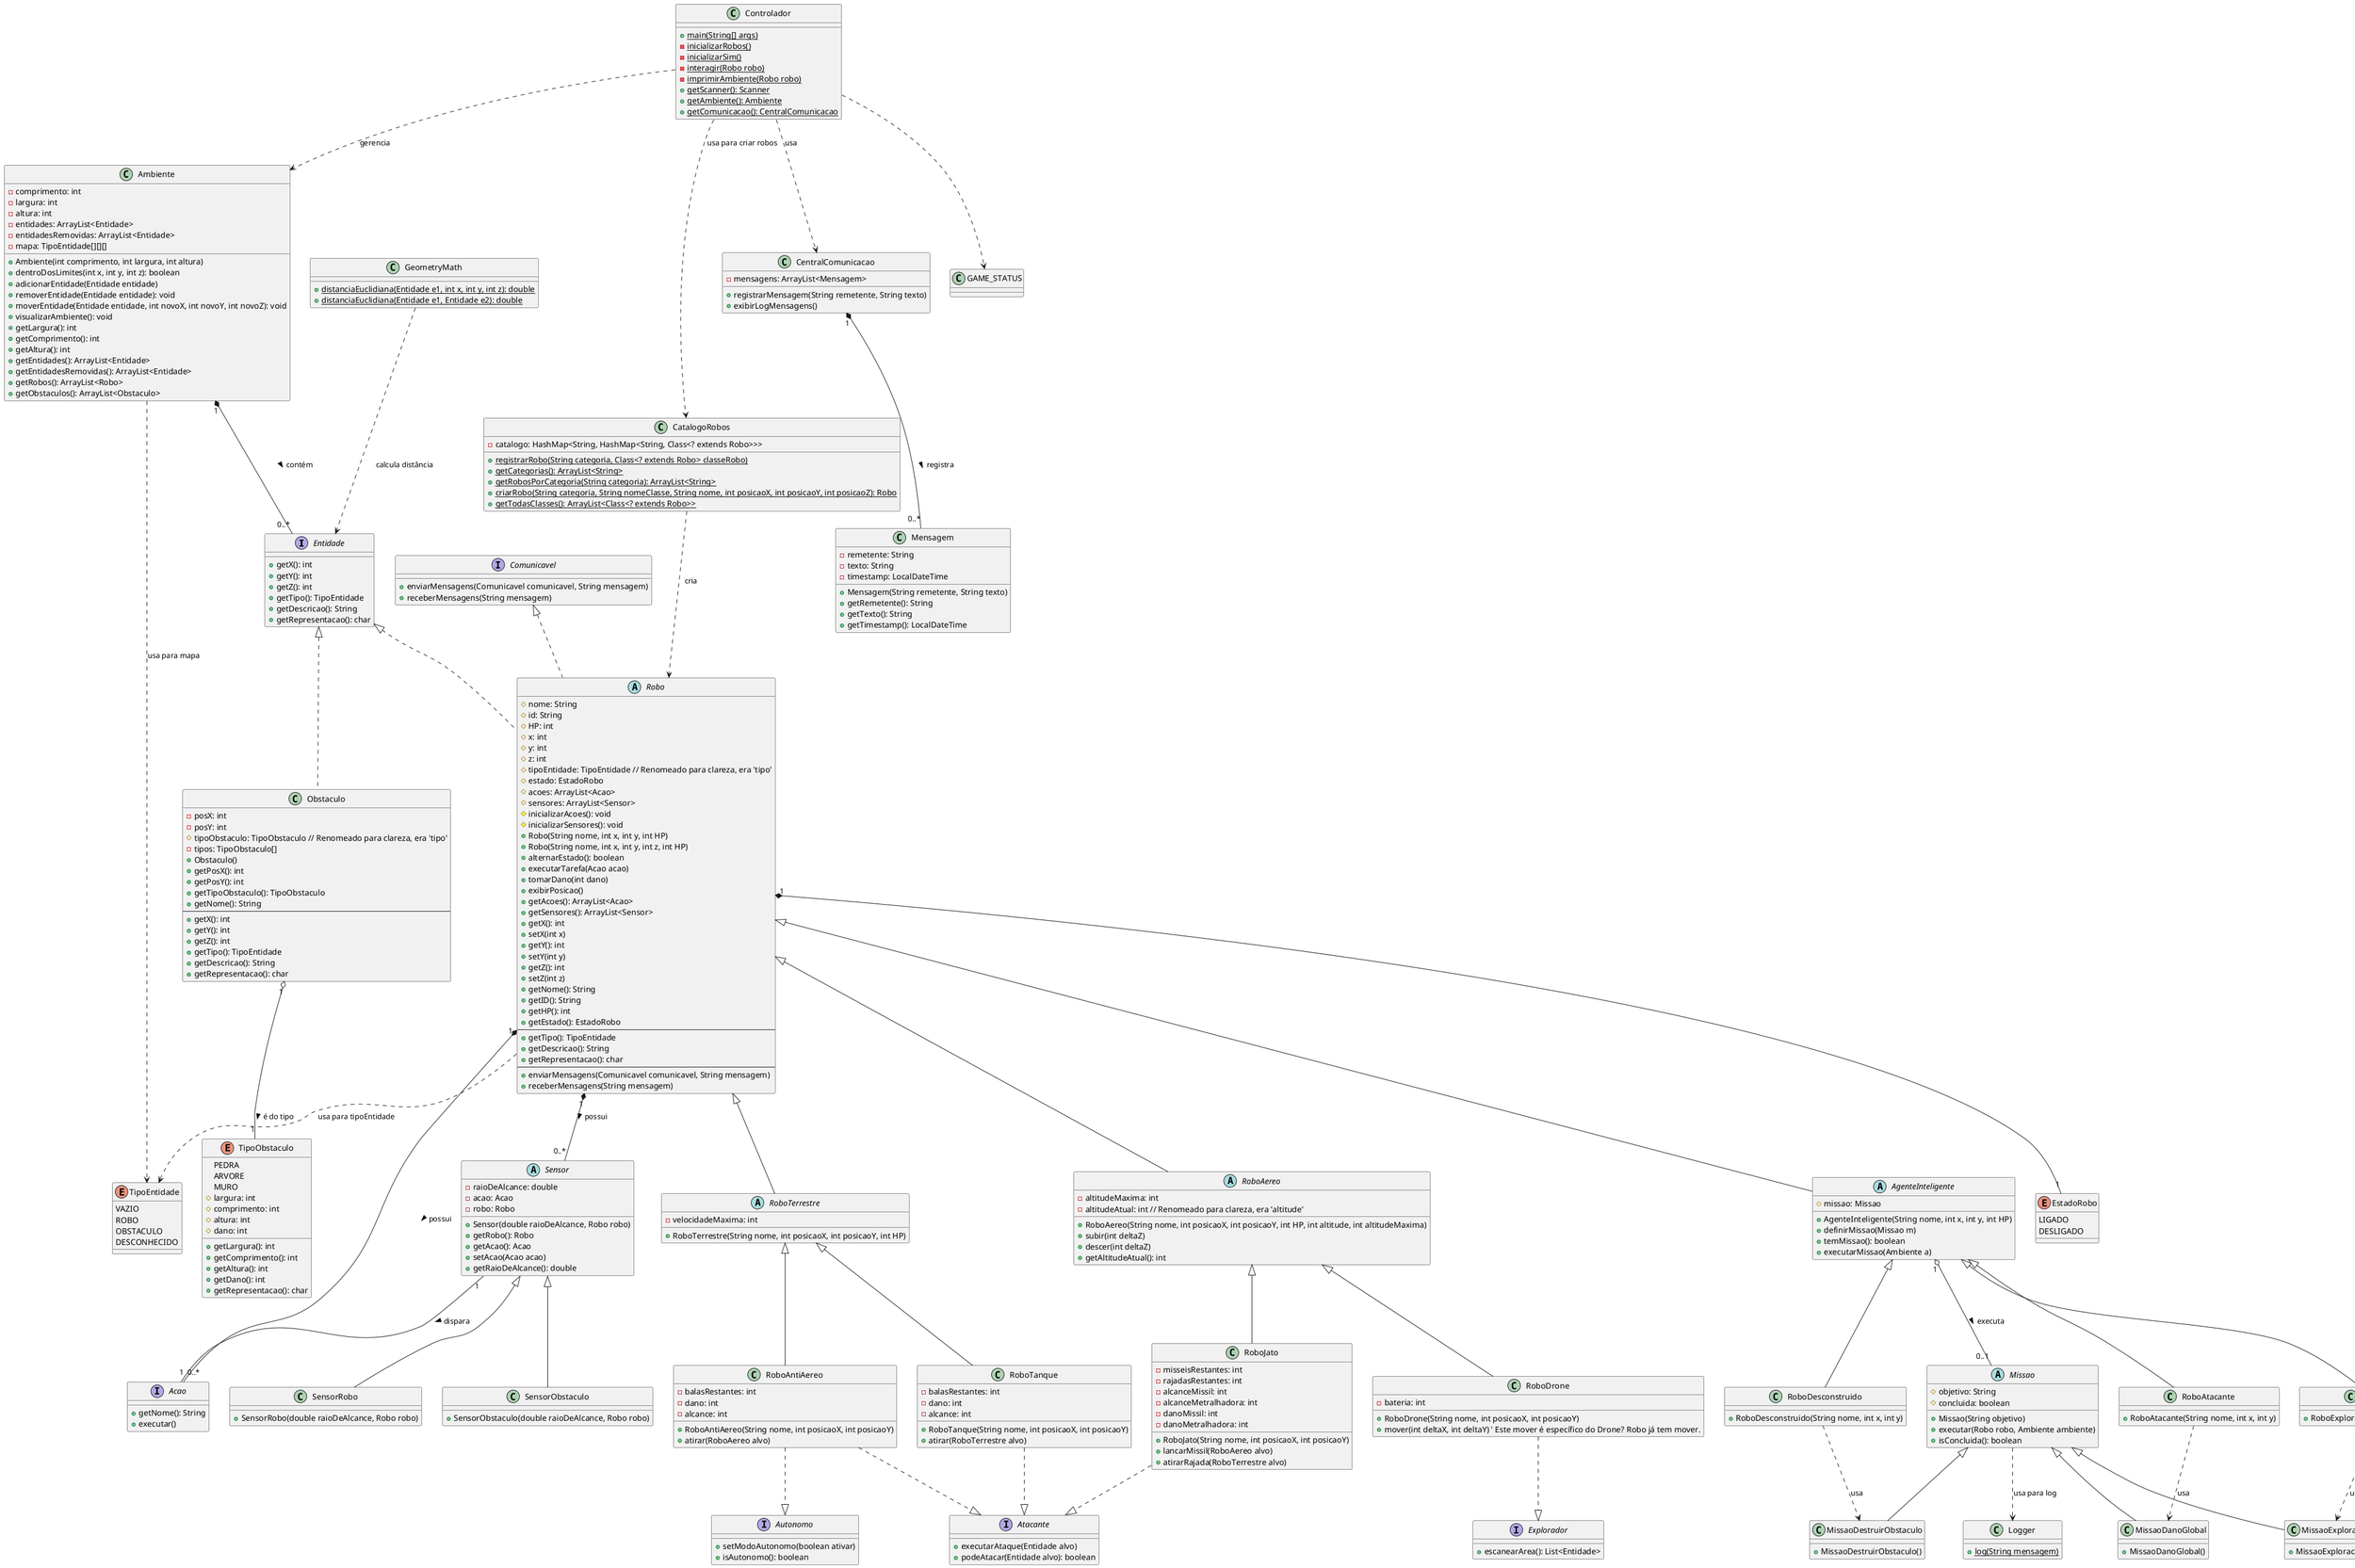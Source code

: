 @startuml diagram
' A linha de raciocínio utilizada para construir o diagrama foi guiada pelo uso de UML
' e pela indicação dos relacionamentos.;

' --- Entidades e Tipos ---
interface Entidade {
    +getX(): int
    +getY(): int
    +getZ(): int
    +getTipo(): TipoEntidade
    +getDescricao(): String
    +getRepresentacao(): char
}

enum TipoEntidade {
    VAZIO
    ROBO
    OBSTACULO
    DESCONHECIDO
}

enum EstadoRobo {
    LIGADO
    DESLIGADO
}

' --- Acao ---
interface Acao {
    +getNome(): String
    +executar()
}

' --- CatalogoRobos ---
class CatalogoRobos {
    -catalogo: HashMap<String, HashMap<String, Class<? extends Robo>>>
    {static} +registrarRobo(String categoria, Class<? extends Robo> classeRobo)
    {static} +getCategorias(): ArrayList<String>
    {static} +getRobosPorCategoria(String categoria): ArrayList<String>
    {static} +criarRobo(String categoria, String nomeClasse, String nome, int posicaoX, int posicaoY, int posicaoZ): Robo
    {static} +getTodasClasses(): ArrayList<Class<? extends Robo>>
}

' --- GeometryMath ---
class GeometryMath {
    {static} +distanciaEuclidiana(Entidade e1, int x, int y, int z): double
    {static} +distanciaEuclidiana(Entidade e1, Entidade e2): double
}

' --- Ambiente ---
class Ambiente {
    -comprimento: int
    -largura: int
    -altura: int
    -entidades: ArrayList<Entidade>
    -entidadesRemovidas: ArrayList<Entidade>
    -mapa: TipoEntidade[][][]
    +Ambiente(int comprimento, int largura, int altura)
    +dentroDosLimites(int x, int y, int z): boolean
    +adicionarEntidade(Entidade entidade)
    +removerEntidade(Entidade entidade): void
    +moverEntidade(Entidade entidade, int novoX, int novoY, int novoZ): void
    +visualizarAmbiente(): void
    +getLargura(): int
    +getComprimento(): int
    +getAltura(): int
    +getEntidades(): ArrayList<Entidade>
    +getEntidadesRemovidas(): ArrayList<Entidade>
    +getRobos(): ArrayList<Robo>
    +getObstaculos(): ArrayList<Obstaculo>
}

' --- Obstaculo e TipoObstaculo ---
class Obstaculo implements Entidade {
    -posX: int
    -posY: int
    #tipoObstaculo: TipoObstaculo // Renomeado para clareza, era 'tipo'
    -tipos: TipoObstaculo[]
    +Obstaculo()
    +getPosX(): int
    +getPosY(): int
    +getTipoObstaculo(): TipoObstaculo
    +getNome(): String
    --
    +getX(): int
    +getY(): int
    +getZ(): int
    +getTipo(): TipoEntidade
    +getDescricao(): String
    +getRepresentacao(): char
}

enum TipoObstaculo {
    PEDRA
    ARVORE
    MURO
    #largura: int
    #comprimento: int
    #altura: int
    #dano: int
    +getLargura(): int
    +getComprimento(): int
    +getAltura(): int
    +getDano(): int
    +getRepresentacao(): char
}

' --- Robo e suas subclasses ---
abstract class Robo implements Entidade, Comunicavel {
    #nome: String
    #id: String
    #HP: int
    #x: int
    #y: int
    #z: int
    #tipoEntidade: TipoEntidade // Renomeado para clareza, era 'tipo'
    #estado: EstadoRobo
    #acoes: ArrayList<Acao>
    #sensores: ArrayList<Sensor>
    #inicializarAcoes(): void
    #inicializarSensores(): void
    +Robo(String nome, int x, int y, int HP)
    +Robo(String nome, int x, int y, int z, int HP)
    +alternarEstado(): boolean
    +executarTarefa(Acao acao)
    +tomarDano(int dano)
    +exibirPosicao()
    +getAcoes(): ArrayList<Acao>
    +getSensores(): ArrayList<Sensor>
    +getX(): int
    +setX(int x)
    +getY(): int
    +setY(int y)
    +getZ(): int
    +setZ(int z)
    +getNome(): String
    +getID(): String
    +getHP(): int
    +getEstado(): EstadoRobo
    --
    +getTipo(): TipoEntidade
    +getDescricao(): String
    +getRepresentacao(): char
    --
    +enviarMensagens(Comunicavel comunicavel, String mensagem)
    +receberMensagens(String mensagem)
}

interface Comunicavel {
    +enviarMensagens(Comunicavel comunicavel, String mensagem)
    +receberMensagens(String mensagem)
}

abstract class RoboTerrestre extends Robo {
    -velocidadeMaxima: int
    +RoboTerrestre(String nome, int posicaoX, int posicaoY, int HP)
}

class RoboTanque extends RoboTerrestre {
    -balasRestantes: int
    -dano: int
    -alcance: int
    +RoboTanque(String nome, int posicaoX, int posicaoY)
    +atirar(RoboTerrestre alvo)
}

class RoboAntiAereo extends RoboTerrestre {
    -balasRestantes: int
    -dano: int
    -alcance: int
    +RoboAntiAereo(String nome, int posicaoX, int posicaoY)
    +atirar(RoboAereo alvo)
}

abstract class RoboAereo extends Robo {
    -altitudeMaxima: int
    -altitudeAtual: int // Renomeado para clareza, era 'altitude'
    +RoboAereo(String nome, int posicaoX, int posicaoY, int HP, int altitude, int altitudeMaxima)
    +subir(int deltaZ)
    +descer(int deltaZ)
    +getAltitudeAtual(): int
}

class RoboJato extends RoboAereo {
    -misseisRestantes: int
    -rajadasRestantes: int
    -alcanceMissil: int
    -alcanceMetralhadora: int
    -danoMissil: int
    -danoMetralhadora: int
    +RoboJato(String nome, int posicaoX, int posicaoY)
    +lancarMissil(RoboAereo alvo)
    +atirarRajada(RoboTerrestre alvo)
}

class RoboDrone extends RoboAereo {
    -bateria: int
    +RoboDrone(String nome, int posicaoX, int posicaoY)
    +mover(int deltaX, int deltaY) ' Este mover é específico do Drone? Robo já tem mover.
}

' --- Sensor e suas subclasses ---
abstract class Sensor {
    -raioDeAlcance: double
    -acao: Acao
    -robo: Robo
    +Sensor(double raioDeAlcance, Robo robo)
    +getRobo(): Robo
    +getAcao(): Acao
    +setAcao(Acao acao)
    +getRaioDeAlcance(): double
}

class SensorRobo extends Sensor {
    +SensorRobo(double raioDeAlcance, Robo robo)
}

class SensorObstaculo extends Sensor {
    +SensorObstaculo(double raioDeAlcance, Robo robo)
}

' --- Controlador ---
class Controlador {
    {static} +main(String[] args)
    {static} -inicializarRobos()
    {static} -inicializarSim()
    {static} -interagir(Robo robo)
    {static} -imprimirAmbiente(Robo robo)
    {static} +getScanner(): Scanner
    {static} +getAmbiente(): Ambiente
    {static} +getComunicacao(): CentralComunicacao
}

' --- CentralComunicacao e Mensagem (assumindo que existem no lab04) ---
class CentralComunicacao {
    -mensagens: ArrayList<Mensagem>
    +registrarMensagem(String remetente, String texto)
    +exibirLogMensagens()
}

class Mensagem {
    -remetente: String
    -texto: String
    -timestamp: LocalDateTime
    +Mensagem(String remetente, String texto)
    +getRemetente(): String
    +getTexto(): String
    +getTimestamp(): LocalDateTime
}


' --- Habilidades ---

interface Atacante {
    +executarAtaque(Entidade alvo)
    +podeAtacar(Entidade alvo): boolean
}
interface Explorador {
    +escanearArea(): List<Entidade>
}
interface Autonomo {
    +setModoAutonomo(boolean ativar)
    +isAutonomo(): boolean
}


' --- Agentes Inteligentes ---
abstract class AgenteInteligente extends Robo {
    #missao: Missao
    +AgenteInteligente(String nome, int x, int y, int HP)
    +definirMissao(Missao m)
    +temMissao(): boolean
    +executarMissao(Ambiente a)
}

class RoboAtacante extends AgenteInteligente {
    +RoboAtacante(String nome, int x, int y)
}
class RoboDesconstruido extends AgenteInteligente {
    +RoboDesconstruido(String nome, int x, int y)
}
class RoboExplorador extends AgenteInteligente {
    +RoboExplorador(String nome, int x, int y)
}


' --- Missões ---

abstract class Missao {
    #objetivo: String
    #concluida: boolean
    +Missao(String objetivo)
    +executar(Robo robo, Ambiente ambiente)
    +isConcluida(): boolean
}

class MissaoDestruirObstaculo extends Missao {
    +MissaoDestruirObstaculo()
}
class MissaoExploracao extends Missao {
    +MissaoExploracao()
}
class MissaoDanoGlobal extends Missao {
    +MissaoDanoGlobal()
}

class Logger {
    {static} +log(String mensagem)
}


' --- Relacionamentos ---

' Ambiente
Ambiente "1" *-- "0..*" Entidade : contém >
Ambiente ..> TipoEntidade : usa para mapa

' Robo
Robo "1" *-- "1" EstadoRobo
Robo ..> TipoEntidade : usa para tipoEntidade
Robo "1" *-- "0..*" Acao : possui >
Robo "1" *-- "0..*" Sensor : possui >

' Obstaculo
Obstaculo "1" o-- "1" TipoObstaculo : é do tipo >

' Sensor
Sensor "1" -- "1" Acao : dispara >

' CatalogoRobos
CatalogoRobos ..> Robo : cria

' GeometryMath
GeometryMath ..> Entidade : calcula distância

' Controlador
Controlador ..> Ambiente : gerencia
Controlador ..> CatalogoRobos : usa para criar robos
Controlador ..> CentralComunicacao : usa
Controlador ..> GAME_STATUS

' CentralComunicacao
CentralComunicacao "1" *-- "0..*" Mensagem : registra >

' Habilidades
RoboJato ..|> Atacante
RoboTanque ..|> Atacante
RoboAntiAereo ..|> Atacante
RoboAntiAereo ..|> Autonomo
RoboDrone ..|> Explorador

' Agentes Inteligentes
AgenteInteligente "1" o-- "0..1" Missao : executa >
RoboAtacante ..> MissaoDanoGlobal : usa
RoboDesconstruido ..> MissaoDestruirObstaculo : usa
RoboExplorador ..> MissaoExploracao : usa
Missao ..> Logger : usa para log

@enduml
